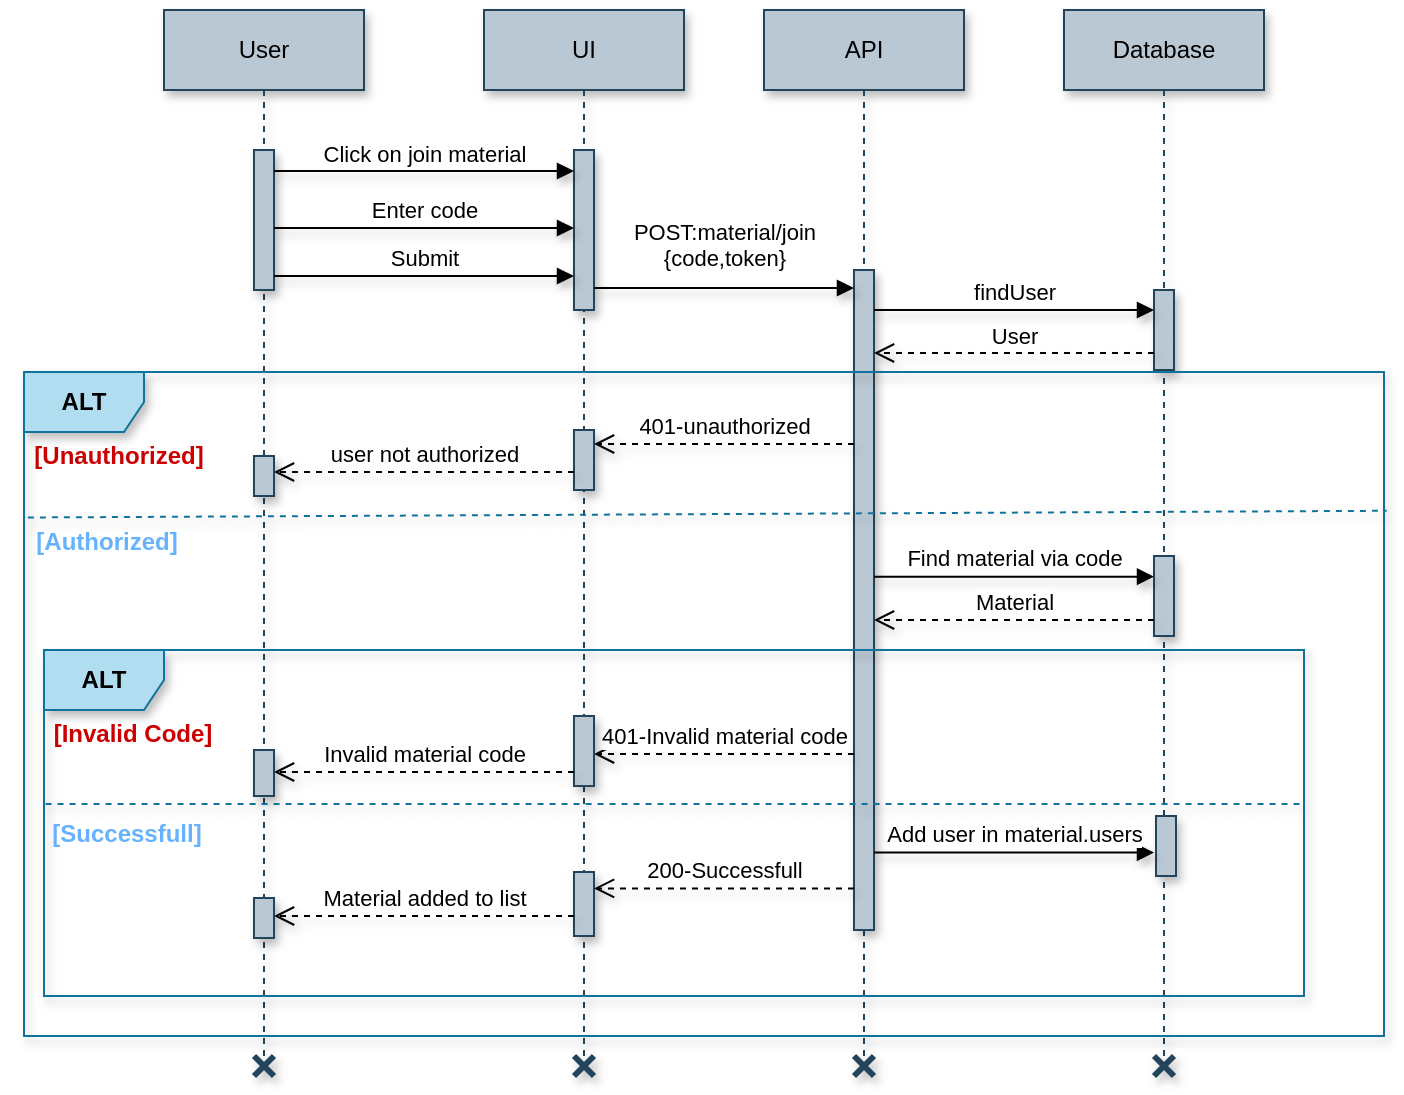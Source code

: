 <mxfile version="24.2.1" type="device">
  <diagram name="Page-1" id="_N-fglh1reyrd7VZ4urR">
    <mxGraphModel dx="2219" dy="557" grid="1" gridSize="10" guides="1" tooltips="1" connect="1" arrows="1" fold="1" page="1" pageScale="1" pageWidth="1169" pageHeight="1654" math="0" shadow="0">
      <root>
        <mxCell id="0" />
        <mxCell id="1" parent="0" />
        <mxCell id="WnbkcnjaE5kDOKC1q5d5-1" value="User" style="shape=umlLifeline;perimeter=lifelinePerimeter;whiteSpace=wrap;html=1;container=1;dropTarget=0;collapsible=0;recursiveResize=0;outlineConnect=0;portConstraint=eastwest;newEdgeStyle={&quot;edgeStyle&quot;:&quot;elbowEdgeStyle&quot;,&quot;elbow&quot;:&quot;vertical&quot;,&quot;curved&quot;:0,&quot;rounded&quot;:0};fillColor=#bac8d3;strokeColor=#23445d;shadow=1;" parent="1" vertex="1">
          <mxGeometry x="70" y="527" width="100" height="523" as="geometry" />
        </mxCell>
        <mxCell id="WnbkcnjaE5kDOKC1q5d5-2" value="" style="html=1;points=[[0,0,0,0,5],[0,1,0,0,-5],[1,0,0,0,5],[1,1,0,0,-5]];perimeter=orthogonalPerimeter;outlineConnect=0;targetShapes=umlLifeline;portConstraint=eastwest;newEdgeStyle={&quot;curved&quot;:0,&quot;rounded&quot;:0};fillColor=#bac8d3;strokeColor=#23445d;shadow=1;" parent="WnbkcnjaE5kDOKC1q5d5-1" vertex="1">
          <mxGeometry x="45" y="70" width="10" height="70" as="geometry" />
        </mxCell>
        <mxCell id="WnbkcnjaE5kDOKC1q5d5-3" value="UI" style="shape=umlLifeline;perimeter=lifelinePerimeter;whiteSpace=wrap;html=1;container=1;dropTarget=0;collapsible=0;recursiveResize=0;outlineConnect=0;portConstraint=eastwest;newEdgeStyle={&quot;edgeStyle&quot;:&quot;elbowEdgeStyle&quot;,&quot;elbow&quot;:&quot;vertical&quot;,&quot;curved&quot;:0,&quot;rounded&quot;:0};fillColor=#bac8d3;strokeColor=#23445d;shadow=1;" parent="1" vertex="1">
          <mxGeometry x="230" y="527" width="100" height="523" as="geometry" />
        </mxCell>
        <mxCell id="WnbkcnjaE5kDOKC1q5d5-4" value="" style="html=1;points=[[0,0,0,0,5],[0,1,0,0,-5],[1,0,0,0,5],[1,1,0,0,-5]];perimeter=orthogonalPerimeter;outlineConnect=0;targetShapes=umlLifeline;portConstraint=eastwest;newEdgeStyle={&quot;curved&quot;:0,&quot;rounded&quot;:0};fillColor=#bac8d3;strokeColor=#23445d;shadow=1;" parent="WnbkcnjaE5kDOKC1q5d5-3" vertex="1">
          <mxGeometry x="45" y="70" width="10" height="80" as="geometry" />
        </mxCell>
        <mxCell id="WnbkcnjaE5kDOKC1q5d5-5" value="" style="html=1;points=[[0,0,0,0,5],[0,1,0,0,-5],[1,0,0,0,5],[1,1,0,0,-5]];perimeter=orthogonalPerimeter;outlineConnect=0;targetShapes=umlLifeline;portConstraint=eastwest;newEdgeStyle={&quot;curved&quot;:0,&quot;rounded&quot;:0};fillColor=#bac8d3;strokeColor=#23445d;shadow=1;" parent="WnbkcnjaE5kDOKC1q5d5-3" vertex="1">
          <mxGeometry x="45" y="210" width="10" height="30" as="geometry" />
        </mxCell>
        <mxCell id="WnbkcnjaE5kDOKC1q5d5-6" value="API" style="shape=umlLifeline;perimeter=lifelinePerimeter;whiteSpace=wrap;html=1;container=1;dropTarget=0;collapsible=0;recursiveResize=0;outlineConnect=0;portConstraint=eastwest;newEdgeStyle={&quot;edgeStyle&quot;:&quot;elbowEdgeStyle&quot;,&quot;elbow&quot;:&quot;vertical&quot;,&quot;curved&quot;:0,&quot;rounded&quot;:0};fillColor=#bac8d3;strokeColor=#23445d;shadow=1;" parent="1" vertex="1">
          <mxGeometry x="370" y="527" width="100" height="523" as="geometry" />
        </mxCell>
        <mxCell id="WnbkcnjaE5kDOKC1q5d5-7" value="" style="html=1;points=[[0,0,0,0,5],[0,1,0,0,-5],[1,0,0,0,5],[1,1,0,0,-5]];perimeter=orthogonalPerimeter;outlineConnect=0;targetShapes=umlLifeline;portConstraint=eastwest;newEdgeStyle={&quot;curved&quot;:0,&quot;rounded&quot;:0};fillColor=#bac8d3;strokeColor=#23445d;shadow=1;" parent="WnbkcnjaE5kDOKC1q5d5-6" vertex="1">
          <mxGeometry x="45" y="130" width="10" height="330" as="geometry" />
        </mxCell>
        <mxCell id="WnbkcnjaE5kDOKC1q5d5-8" value="Database" style="shape=umlLifeline;perimeter=lifelinePerimeter;whiteSpace=wrap;html=1;container=1;dropTarget=0;collapsible=0;recursiveResize=0;outlineConnect=0;portConstraint=eastwest;newEdgeStyle={&quot;edgeStyle&quot;:&quot;elbowEdgeStyle&quot;,&quot;elbow&quot;:&quot;vertical&quot;,&quot;curved&quot;:0,&quot;rounded&quot;:0};fillColor=#bac8d3;strokeColor=#23445d;shadow=1;" parent="1" vertex="1">
          <mxGeometry x="520" y="527" width="100" height="523" as="geometry" />
        </mxCell>
        <mxCell id="WnbkcnjaE5kDOKC1q5d5-9" value="" style="html=1;points=[[0,0,0,0,5],[0,1,0,0,-5],[1,0,0,0,5],[1,1,0,0,-5]];perimeter=orthogonalPerimeter;outlineConnect=0;targetShapes=umlLifeline;portConstraint=eastwest;newEdgeStyle={&quot;curved&quot;:0,&quot;rounded&quot;:0};fillColor=#bac8d3;strokeColor=#23445d;shadow=1;" parent="WnbkcnjaE5kDOKC1q5d5-8" vertex="1">
          <mxGeometry x="45" y="140" width="10" height="40" as="geometry" />
        </mxCell>
        <mxCell id="WnbkcnjaE5kDOKC1q5d5-10" value="" style="html=1;points=[[0,0,0,0,5],[0,1,0,0,-5],[1,0,0,0,5],[1,1,0,0,-5]];perimeter=orthogonalPerimeter;outlineConnect=0;targetShapes=umlLifeline;portConstraint=eastwest;newEdgeStyle={&quot;curved&quot;:0,&quot;rounded&quot;:0};fillColor=#bac8d3;strokeColor=#23445d;shadow=1;" parent="WnbkcnjaE5kDOKC1q5d5-8" vertex="1">
          <mxGeometry x="46" y="403" width="10" height="30" as="geometry" />
        </mxCell>
        <mxCell id="WnbkcnjaE5kDOKC1q5d5-11" value="Click on join material" style="html=1;verticalAlign=bottom;endArrow=block;curved=0;rounded=0;shadow=1;" parent="1" edge="1">
          <mxGeometry width="80" relative="1" as="geometry">
            <mxPoint x="125" y="607.5" as="sourcePoint" />
            <mxPoint x="275" y="607.5" as="targetPoint" />
          </mxGeometry>
        </mxCell>
        <mxCell id="WnbkcnjaE5kDOKC1q5d5-12" value="Enter code" style="html=1;verticalAlign=bottom;endArrow=block;curved=0;rounded=0;shadow=1;" parent="1" edge="1">
          <mxGeometry width="80" relative="1" as="geometry">
            <mxPoint x="125" y="636.0" as="sourcePoint" />
            <mxPoint x="275" y="636.0" as="targetPoint" />
          </mxGeometry>
        </mxCell>
        <mxCell id="WnbkcnjaE5kDOKC1q5d5-13" value="Submit" style="html=1;verticalAlign=bottom;endArrow=block;curved=0;rounded=0;shadow=1;" parent="1" edge="1">
          <mxGeometry width="80" relative="1" as="geometry">
            <mxPoint x="125" y="660" as="sourcePoint" />
            <mxPoint x="275" y="660" as="targetPoint" />
          </mxGeometry>
        </mxCell>
        <mxCell id="WnbkcnjaE5kDOKC1q5d5-14" value="POST:material/join&lt;div&gt;{code,token}&lt;/div&gt;" style="html=1;verticalAlign=bottom;endArrow=block;curved=0;rounded=0;shadow=1;" parent="1" edge="1">
          <mxGeometry y="6" width="80" relative="1" as="geometry">
            <mxPoint x="285" y="666" as="sourcePoint" />
            <mxPoint x="415" y="666" as="targetPoint" />
            <mxPoint as="offset" />
          </mxGeometry>
        </mxCell>
        <mxCell id="WnbkcnjaE5kDOKC1q5d5-15" value="findUser" style="html=1;verticalAlign=bottom;endArrow=block;curved=0;rounded=0;shadow=1;" parent="1" edge="1">
          <mxGeometry width="80" relative="1" as="geometry">
            <mxPoint x="425" y="677" as="sourcePoint" />
            <mxPoint x="565" y="677" as="targetPoint" />
          </mxGeometry>
        </mxCell>
        <mxCell id="WnbkcnjaE5kDOKC1q5d5-16" value="User" style="html=1;verticalAlign=bottom;endArrow=open;dashed=1;endSize=8;curved=0;rounded=0;shadow=1;" parent="1" edge="1">
          <mxGeometry relative="1" as="geometry">
            <mxPoint x="565.0" y="698.5" as="sourcePoint" />
            <mxPoint x="425.0" y="698.5" as="targetPoint" />
          </mxGeometry>
        </mxCell>
        <mxCell id="WnbkcnjaE5kDOKC1q5d5-17" value="ALT" style="shape=umlFrame;whiteSpace=wrap;html=1;pointerEvents=0;width=60;height=30;fillColor=#b1ddf0;strokeColor=#10739e;shadow=1;fontStyle=1" parent="1" vertex="1">
          <mxGeometry y="708" width="680" height="332" as="geometry" />
        </mxCell>
        <mxCell id="WnbkcnjaE5kDOKC1q5d5-18" value="&lt;b&gt;&lt;font color=&quot;#cc0000&quot;&gt;[Unauthorized]&lt;/font&gt;&lt;/b&gt;" style="text;html=1;align=center;verticalAlign=middle;resizable=0;points=[];autosize=1;strokeColor=none;fillColor=none;shadow=1;" parent="1" vertex="1">
          <mxGeometry x="-8" y="735" width="110" height="30" as="geometry" />
        </mxCell>
        <mxCell id="WnbkcnjaE5kDOKC1q5d5-19" value="401-unauthorized" style="html=1;verticalAlign=bottom;endArrow=open;dashed=1;endSize=8;curved=0;rounded=0;shadow=1;" parent="1" edge="1">
          <mxGeometry relative="1" as="geometry">
            <mxPoint x="415" y="744.0" as="sourcePoint" />
            <mxPoint x="285" y="744.0" as="targetPoint" />
          </mxGeometry>
        </mxCell>
        <mxCell id="WnbkcnjaE5kDOKC1q5d5-20" value="user not authorized" style="html=1;verticalAlign=bottom;endArrow=open;dashed=1;endSize=8;curved=0;rounded=0;shadow=1;" parent="1" edge="1">
          <mxGeometry relative="1" as="geometry">
            <mxPoint x="275" y="758" as="sourcePoint" />
            <mxPoint x="125" y="758" as="targetPoint" />
          </mxGeometry>
        </mxCell>
        <mxCell id="WnbkcnjaE5kDOKC1q5d5-21" value="" style="html=1;points=[[0,0,0,0,5],[0,1,0,0,-5],[1,0,0,0,5],[1,1,0,0,-5]];perimeter=orthogonalPerimeter;outlineConnect=0;targetShapes=umlLifeline;portConstraint=eastwest;newEdgeStyle={&quot;curved&quot;:0,&quot;rounded&quot;:0};fillColor=#bac8d3;strokeColor=#23445d;shadow=1;" parent="1" vertex="1">
          <mxGeometry x="115" y="750" width="10" height="20" as="geometry" />
        </mxCell>
        <mxCell id="WnbkcnjaE5kDOKC1q5d5-22" value="" style="endArrow=none;dashed=1;html=1;rounded=0;fillColor=#b1ddf0;strokeColor=#10739e;fontStyle=1;exitX=0;exitY=0.305;exitDx=0;exitDy=0;exitPerimeter=0;entryX=1.002;entryY=0.209;entryDx=0;entryDy=0;entryPerimeter=0;shadow=1;" parent="1" target="WnbkcnjaE5kDOKC1q5d5-17" edge="1">
          <mxGeometry width="50" height="50" relative="1" as="geometry">
            <mxPoint x="1.95" y="780.74" as="sourcePoint" />
            <mxPoint x="650.0" y="780.0" as="targetPoint" />
          </mxGeometry>
        </mxCell>
        <mxCell id="WnbkcnjaE5kDOKC1q5d5-23" value="401-Invalid material code" style="html=1;verticalAlign=bottom;endArrow=open;dashed=1;endSize=8;curved=0;rounded=0;entryX=1;entryY=0;entryDx=0;entryDy=5;entryPerimeter=0;shadow=1;" parent="1" edge="1">
          <mxGeometry relative="1" as="geometry">
            <mxPoint x="415" y="899" as="sourcePoint" />
            <mxPoint x="285" y="899" as="targetPoint" />
          </mxGeometry>
        </mxCell>
        <mxCell id="WnbkcnjaE5kDOKC1q5d5-24" value="" style="html=1;points=[[0,0,0,0,5],[0,1,0,0,-5],[1,0,0,0,5],[1,1,0,0,-5]];perimeter=orthogonalPerimeter;outlineConnect=0;targetShapes=umlLifeline;portConstraint=eastwest;newEdgeStyle={&quot;curved&quot;:0,&quot;rounded&quot;:0};fillColor=#bac8d3;strokeColor=#23445d;shadow=1;" parent="1" vertex="1">
          <mxGeometry x="275" y="880" width="10" height="35" as="geometry" />
        </mxCell>
        <mxCell id="WnbkcnjaE5kDOKC1q5d5-25" value="Invalid material code" style="html=1;verticalAlign=bottom;endArrow=open;dashed=1;endSize=8;curved=0;rounded=0;shadow=1;" parent="1" edge="1">
          <mxGeometry relative="1" as="geometry">
            <mxPoint x="275" y="908" as="sourcePoint" />
            <mxPoint x="125" y="908" as="targetPoint" />
          </mxGeometry>
        </mxCell>
        <mxCell id="WnbkcnjaE5kDOKC1q5d5-26" value="" style="html=1;points=[[0,0,0,0,5],[0,1,0,0,-5],[1,0,0,0,5],[1,1,0,0,-5]];perimeter=orthogonalPerimeter;outlineConnect=0;targetShapes=umlLifeline;portConstraint=eastwest;newEdgeStyle={&quot;curved&quot;:0,&quot;rounded&quot;:0};fillColor=#bac8d3;strokeColor=#23445d;shadow=1;" parent="1" vertex="1">
          <mxGeometry x="115" y="897" width="10" height="23" as="geometry" />
        </mxCell>
        <mxCell id="WnbkcnjaE5kDOKC1q5d5-27" value="&lt;b&gt;&lt;font color=&quot;#66b2ff&quot;&gt;[Authorized]&lt;/font&gt;&lt;/b&gt;" style="text;html=1;align=center;verticalAlign=middle;resizable=0;points=[];autosize=1;strokeColor=none;fillColor=none;shadow=1;" parent="1" vertex="1">
          <mxGeometry x="-4" y="778" width="90" height="30" as="geometry" />
        </mxCell>
        <mxCell id="WnbkcnjaE5kDOKC1q5d5-28" value="" style="html=1;points=[[0,0,0,0,5],[0,1,0,0,-5],[1,0,0,0,5],[1,1,0,0,-5]];perimeter=orthogonalPerimeter;outlineConnect=0;targetShapes=umlLifeline;portConstraint=eastwest;newEdgeStyle={&quot;curved&quot;:0,&quot;rounded&quot;:0};fillColor=#bac8d3;strokeColor=#23445d;shadow=1;" parent="1" vertex="1">
          <mxGeometry x="275" y="958" width="10" height="32" as="geometry" />
        </mxCell>
        <mxCell id="WnbkcnjaE5kDOKC1q5d5-29" value="" style="html=1;points=[[0,0,0,0,5],[0,1,0,0,-5],[1,0,0,0,5],[1,1,0,0,-5]];perimeter=orthogonalPerimeter;outlineConnect=0;targetShapes=umlLifeline;portConstraint=eastwest;newEdgeStyle={&quot;curved&quot;:0,&quot;rounded&quot;:0};fillColor=#bac8d3;strokeColor=#23445d;shadow=1;" parent="1" vertex="1">
          <mxGeometry x="115" y="971" width="10" height="20" as="geometry" />
        </mxCell>
        <mxCell id="WnbkcnjaE5kDOKC1q5d5-30" value="Material added to list" style="html=1;verticalAlign=bottom;endArrow=open;dashed=1;endSize=8;curved=0;rounded=0;shadow=1;" parent="1" edge="1">
          <mxGeometry relative="1" as="geometry">
            <mxPoint x="275" y="980" as="sourcePoint" />
            <mxPoint x="125" y="980" as="targetPoint" />
          </mxGeometry>
        </mxCell>
        <mxCell id="WnbkcnjaE5kDOKC1q5d5-31" value="" style="html=1;points=[[0,0,0,0,5],[0,1,0,0,-5],[1,0,0,0,5],[1,1,0,0,-5]];perimeter=orthogonalPerimeter;outlineConnect=0;targetShapes=umlLifeline;portConstraint=eastwest;newEdgeStyle={&quot;curved&quot;:0,&quot;rounded&quot;:0};fillColor=#bac8d3;strokeColor=#23445d;shadow=1;" parent="1" vertex="1">
          <mxGeometry x="565" y="800" width="10" height="40" as="geometry" />
        </mxCell>
        <mxCell id="WnbkcnjaE5kDOKC1q5d5-32" value="ALT" style="shape=umlFrame;whiteSpace=wrap;html=1;pointerEvents=0;fillColor=#b1ddf0;strokeColor=#10739e;shadow=1;fontStyle=1" parent="1" vertex="1">
          <mxGeometry x="10" y="847" width="630" height="173" as="geometry" />
        </mxCell>
        <mxCell id="WnbkcnjaE5kDOKC1q5d5-33" value="" style="endArrow=none;dashed=1;html=1;rounded=0;exitX=0.002;exitY=0.334;exitDx=0;exitDy=0;exitPerimeter=0;fillColor=#b1ddf0;strokeColor=#10739e;shadow=1;" parent="1" edge="1">
          <mxGeometry width="50" height="50" relative="1" as="geometry">
            <mxPoint x="10.78" y="924.002" as="sourcePoint" />
            <mxPoint x="640" y="924" as="targetPoint" />
          </mxGeometry>
        </mxCell>
        <mxCell id="WnbkcnjaE5kDOKC1q5d5-34" value="200-Successfull" style="html=1;verticalAlign=bottom;endArrow=open;dashed=1;endSize=8;curved=0;rounded=0;entryX=1;entryY=0;entryDx=0;entryDy=5;entryPerimeter=0;shadow=1;" parent="1" edge="1">
          <mxGeometry relative="1" as="geometry">
            <mxPoint x="415" y="966.22" as="sourcePoint" />
            <mxPoint x="285" y="966.22" as="targetPoint" />
          </mxGeometry>
        </mxCell>
        <mxCell id="WnbkcnjaE5kDOKC1q5d5-35" value="&lt;b&gt;&lt;font color=&quot;#cc0000&quot;&gt;[Invalid Code]&lt;/font&gt;&lt;/b&gt;" style="text;html=1;align=center;verticalAlign=middle;resizable=0;points=[];autosize=1;strokeColor=none;fillColor=none;shadow=1;" parent="1" vertex="1">
          <mxGeometry x="4" y="874" width="100" height="30" as="geometry" />
        </mxCell>
        <mxCell id="WnbkcnjaE5kDOKC1q5d5-36" value="&lt;b&gt;&lt;font color=&quot;#66b2ff&quot;&gt;[Successfull]&lt;/font&gt;&lt;/b&gt;" style="text;html=1;align=center;verticalAlign=middle;resizable=0;points=[];autosize=1;strokeColor=none;fillColor=none;shadow=1;" parent="1" vertex="1">
          <mxGeometry x="1" y="924" width="100" height="30" as="geometry" />
        </mxCell>
        <mxCell id="WnbkcnjaE5kDOKC1q5d5-37" value="" style="shape=umlDestroy;whiteSpace=wrap;html=1;strokeWidth=3;targetShapes=umlLifeline;fillColor=#bac8d3;strokeColor=#23445d;aspect=fixed;fontStyle=0;shadow=1;" parent="1" vertex="1">
          <mxGeometry x="115" y="1050" width="10" height="10" as="geometry" />
        </mxCell>
        <mxCell id="WnbkcnjaE5kDOKC1q5d5-38" value="" style="shape=umlDestroy;whiteSpace=wrap;html=1;strokeWidth=3;targetShapes=umlLifeline;fillColor=#bac8d3;strokeColor=#23445d;aspect=fixed;fontStyle=0;shadow=1;" parent="1" vertex="1">
          <mxGeometry x="275" y="1050" width="10" height="10" as="geometry" />
        </mxCell>
        <mxCell id="WnbkcnjaE5kDOKC1q5d5-39" value="" style="shape=umlDestroy;whiteSpace=wrap;html=1;strokeWidth=3;targetShapes=umlLifeline;fillColor=#bac8d3;strokeColor=#23445d;aspect=fixed;fontStyle=0;shadow=1;" parent="1" vertex="1">
          <mxGeometry x="415" y="1050" width="10" height="10" as="geometry" />
        </mxCell>
        <mxCell id="WnbkcnjaE5kDOKC1q5d5-40" value="" style="shape=umlDestroy;whiteSpace=wrap;html=1;strokeWidth=3;targetShapes=umlLifeline;fillColor=#bac8d3;strokeColor=#23445d;aspect=fixed;fontStyle=0;shadow=1;" parent="1" vertex="1">
          <mxGeometry x="565" y="1050" width="10" height="10" as="geometry" />
        </mxCell>
        <mxCell id="WnbkcnjaE5kDOKC1q5d5-41" value="Find material via code" style="html=1;verticalAlign=bottom;endArrow=block;curved=0;rounded=0;shadow=1;" parent="1" edge="1">
          <mxGeometry width="80" relative="1" as="geometry">
            <mxPoint x="425" y="810.33" as="sourcePoint" />
            <mxPoint x="565" y="810.33" as="targetPoint" />
          </mxGeometry>
        </mxCell>
        <mxCell id="WnbkcnjaE5kDOKC1q5d5-42" value="Material" style="html=1;verticalAlign=bottom;endArrow=open;dashed=1;endSize=8;curved=0;rounded=0;shadow=1;" parent="1" edge="1">
          <mxGeometry relative="1" as="geometry">
            <mxPoint x="565.0" y="832" as="sourcePoint" />
            <mxPoint x="425.0" y="832" as="targetPoint" />
          </mxGeometry>
        </mxCell>
        <mxCell id="WnbkcnjaE5kDOKC1q5d5-43" value="Add user in material.users" style="html=1;verticalAlign=bottom;endArrow=block;curved=0;rounded=0;shadow=1;" parent="1" edge="1">
          <mxGeometry width="80" relative="1" as="geometry">
            <mxPoint x="425" y="948.26" as="sourcePoint" />
            <mxPoint x="565" y="948.26" as="targetPoint" />
          </mxGeometry>
        </mxCell>
      </root>
    </mxGraphModel>
  </diagram>
</mxfile>

